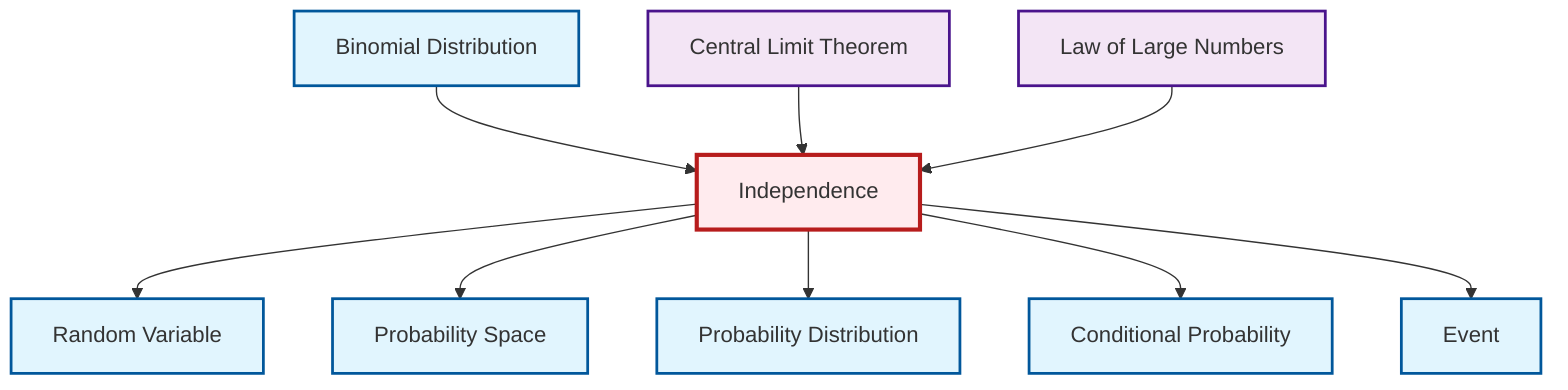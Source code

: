 graph TD
    classDef definition fill:#e1f5fe,stroke:#01579b,stroke-width:2px
    classDef theorem fill:#f3e5f5,stroke:#4a148c,stroke-width:2px
    classDef axiom fill:#fff3e0,stroke:#e65100,stroke-width:2px
    classDef example fill:#e8f5e9,stroke:#1b5e20,stroke-width:2px
    classDef current fill:#ffebee,stroke:#b71c1c,stroke-width:3px
    def-event["Event"]:::definition
    def-conditional-probability["Conditional Probability"]:::definition
    def-binomial-distribution["Binomial Distribution"]:::definition
    def-probability-space["Probability Space"]:::definition
    def-probability-distribution["Probability Distribution"]:::definition
    thm-central-limit["Central Limit Theorem"]:::theorem
    def-random-variable["Random Variable"]:::definition
    thm-law-of-large-numbers["Law of Large Numbers"]:::theorem
    def-independence["Independence"]:::definition
    def-binomial-distribution --> def-independence
    def-independence --> def-random-variable
    thm-central-limit --> def-independence
    thm-law-of-large-numbers --> def-independence
    def-independence --> def-probability-space
    def-independence --> def-probability-distribution
    def-independence --> def-conditional-probability
    def-independence --> def-event
    class def-independence current